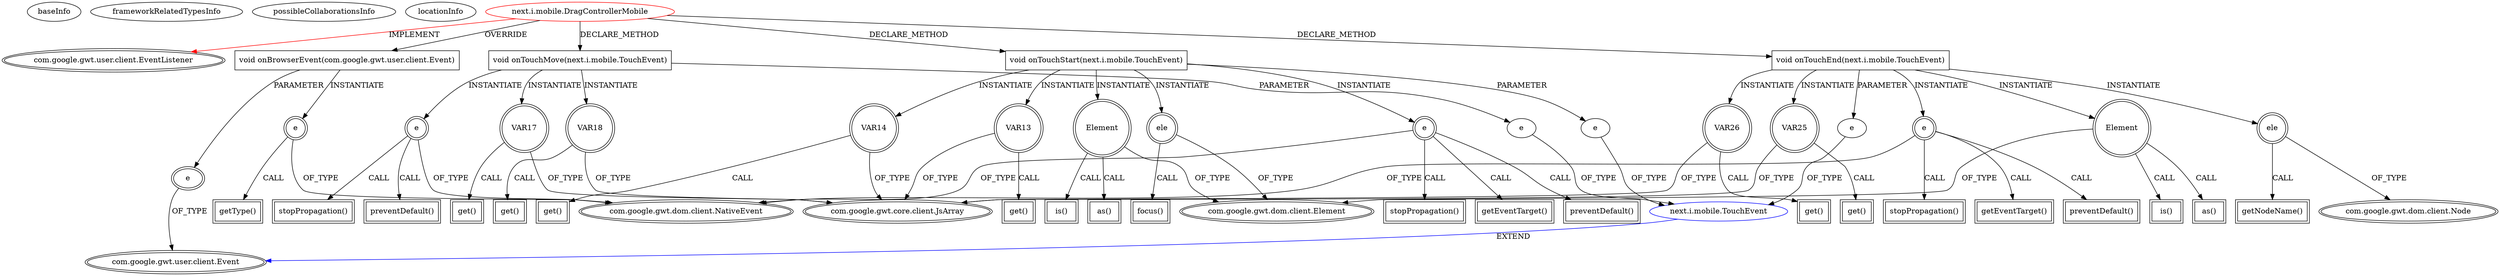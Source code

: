 digraph {
baseInfo[graphId=4169,category="extension_graph",isAnonymous=false,possibleRelation=true]
frameworkRelatedTypesInfo[0="com.google.gwt.user.client.EventListener"]
possibleCollaborationsInfo[0="4169~CLIENT_METHOD_DECLARATION-PARAMETER_DECLARATION-CLIENT_METHOD_DECLARATION-PARAMETER_DECLARATION-CLIENT_METHOD_DECLARATION-PARAMETER_DECLARATION-~com.google.gwt.user.client.EventListener ~com.google.gwt.user.client.Event ~false~false"]
locationInfo[projectName="nextinterfaces-next",filePath="/nextinterfaces-next/next-master/src/next/i/mobile/DragControllerMobile.java",contextSignature="DragControllerMobile",graphId="4169"]
0[label="next.i.mobile.DragControllerMobile",vertexType="ROOT_CLIENT_CLASS_DECLARATION",isFrameworkType=false,color=red]
1[label="com.google.gwt.user.client.EventListener",vertexType="FRAMEWORK_INTERFACE_TYPE",isFrameworkType=true,peripheries=2]
2[label="void onBrowserEvent(com.google.gwt.user.client.Event)",vertexType="OVERRIDING_METHOD_DECLARATION",isFrameworkType=false,shape=box]
3[label="e",vertexType="PARAMETER_DECLARATION",isFrameworkType=true,peripheries=2]
4[label="com.google.gwt.user.client.Event",vertexType="FRAMEWORK_CLASS_TYPE",isFrameworkType=true,peripheries=2]
5[label="e",vertexType="VARIABLE_EXPRESION",isFrameworkType=true,peripheries=2,shape=circle]
7[label="com.google.gwt.dom.client.NativeEvent",vertexType="FRAMEWORK_CLASS_TYPE",isFrameworkType=true,peripheries=2]
6[label="getType()",vertexType="INSIDE_CALL",isFrameworkType=true,peripheries=2,shape=box]
24[label="void onTouchStart(next.i.mobile.TouchEvent)",vertexType="CLIENT_METHOD_DECLARATION",isFrameworkType=false,shape=box]
25[label="e",vertexType="PARAMETER_DECLARATION",isFrameworkType=false]
26[label="next.i.mobile.TouchEvent",vertexType="REFERENCE_CLIENT_CLASS_DECLARATION",isFrameworkType=false,color=blue]
28[label="e",vertexType="VARIABLE_EXPRESION",isFrameworkType=true,peripheries=2,shape=circle]
29[label="getEventTarget()",vertexType="INSIDE_CALL",isFrameworkType=true,peripheries=2,shape=box]
31[label="Element",vertexType="VARIABLE_EXPRESION",isFrameworkType=true,peripheries=2,shape=circle]
33[label="com.google.gwt.dom.client.Element",vertexType="FRAMEWORK_CLASS_TYPE",isFrameworkType=true,peripheries=2]
32[label="is()",vertexType="INSIDE_CALL",isFrameworkType=true,peripheries=2,shape=box]
35[label="as()",vertexType="INSIDE_CALL",isFrameworkType=true,peripheries=2,shape=box]
36[label="ele",vertexType="VARIABLE_EXPRESION",isFrameworkType=true,peripheries=2,shape=circle]
37[label="focus()",vertexType="INSIDE_CALL",isFrameworkType=true,peripheries=2,shape=box]
40[label="preventDefault()",vertexType="INSIDE_CALL",isFrameworkType=true,peripheries=2,shape=box]
42[label="stopPropagation()",vertexType="INSIDE_CALL",isFrameworkType=true,peripheries=2,shape=box]
43[label="VAR13",vertexType="VARIABLE_EXPRESION",isFrameworkType=true,peripheries=2,shape=circle]
45[label="com.google.gwt.core.client.JsArray",vertexType="FRAMEWORK_CLASS_TYPE",isFrameworkType=true,peripheries=2]
44[label="get()",vertexType="INSIDE_CALL",isFrameworkType=true,peripheries=2,shape=box]
46[label="VAR14",vertexType="VARIABLE_EXPRESION",isFrameworkType=true,peripheries=2,shape=circle]
47[label="get()",vertexType="INSIDE_CALL",isFrameworkType=true,peripheries=2,shape=box]
49[label="void onTouchMove(next.i.mobile.TouchEvent)",vertexType="CLIENT_METHOD_DECLARATION",isFrameworkType=false,shape=box]
50[label="e",vertexType="PARAMETER_DECLARATION",isFrameworkType=false]
52[label="e",vertexType="VARIABLE_EXPRESION",isFrameworkType=true,peripheries=2,shape=circle]
53[label="preventDefault()",vertexType="INSIDE_CALL",isFrameworkType=true,peripheries=2,shape=box]
56[label="stopPropagation()",vertexType="INSIDE_CALL",isFrameworkType=true,peripheries=2,shape=box]
57[label="VAR17",vertexType="VARIABLE_EXPRESION",isFrameworkType=true,peripheries=2,shape=circle]
58[label="get()",vertexType="INSIDE_CALL",isFrameworkType=true,peripheries=2,shape=box]
60[label="VAR18",vertexType="VARIABLE_EXPRESION",isFrameworkType=true,peripheries=2,shape=circle]
61[label="get()",vertexType="INSIDE_CALL",isFrameworkType=true,peripheries=2,shape=box]
63[label="void onTouchEnd(next.i.mobile.TouchEvent)",vertexType="CLIENT_METHOD_DECLARATION",isFrameworkType=false,shape=box]
64[label="e",vertexType="PARAMETER_DECLARATION",isFrameworkType=false]
66[label="e",vertexType="VARIABLE_EXPRESION",isFrameworkType=true,peripheries=2,shape=circle]
67[label="getEventTarget()",vertexType="INSIDE_CALL",isFrameworkType=true,peripheries=2,shape=box]
69[label="Element",vertexType="VARIABLE_EXPRESION",isFrameworkType=true,peripheries=2,shape=circle]
70[label="is()",vertexType="INSIDE_CALL",isFrameworkType=true,peripheries=2,shape=box]
73[label="as()",vertexType="INSIDE_CALL",isFrameworkType=true,peripheries=2,shape=box]
74[label="ele",vertexType="VARIABLE_EXPRESION",isFrameworkType=true,peripheries=2,shape=circle]
76[label="com.google.gwt.dom.client.Node",vertexType="FRAMEWORK_CLASS_TYPE",isFrameworkType=true,peripheries=2]
75[label="getNodeName()",vertexType="INSIDE_CALL",isFrameworkType=true,peripheries=2,shape=box]
78[label="preventDefault()",vertexType="INSIDE_CALL",isFrameworkType=true,peripheries=2,shape=box]
80[label="stopPropagation()",vertexType="INSIDE_CALL",isFrameworkType=true,peripheries=2,shape=box]
81[label="VAR25",vertexType="VARIABLE_EXPRESION",isFrameworkType=true,peripheries=2,shape=circle]
82[label="get()",vertexType="INSIDE_CALL",isFrameworkType=true,peripheries=2,shape=box]
84[label="VAR26",vertexType="VARIABLE_EXPRESION",isFrameworkType=true,peripheries=2,shape=circle]
85[label="get()",vertexType="INSIDE_CALL",isFrameworkType=true,peripheries=2,shape=box]
0->1[label="IMPLEMENT",color=red]
0->2[label="OVERRIDE"]
3->4[label="OF_TYPE"]
2->3[label="PARAMETER"]
2->5[label="INSTANTIATE"]
5->7[label="OF_TYPE"]
5->6[label="CALL"]
0->24[label="DECLARE_METHOD"]
26->4[label="EXTEND",color=blue]
25->26[label="OF_TYPE"]
24->25[label="PARAMETER"]
24->28[label="INSTANTIATE"]
28->7[label="OF_TYPE"]
28->29[label="CALL"]
24->31[label="INSTANTIATE"]
31->33[label="OF_TYPE"]
31->32[label="CALL"]
31->35[label="CALL"]
24->36[label="INSTANTIATE"]
36->33[label="OF_TYPE"]
36->37[label="CALL"]
28->40[label="CALL"]
28->42[label="CALL"]
24->43[label="INSTANTIATE"]
43->45[label="OF_TYPE"]
43->44[label="CALL"]
24->46[label="INSTANTIATE"]
46->45[label="OF_TYPE"]
46->47[label="CALL"]
0->49[label="DECLARE_METHOD"]
50->26[label="OF_TYPE"]
49->50[label="PARAMETER"]
49->52[label="INSTANTIATE"]
52->7[label="OF_TYPE"]
52->53[label="CALL"]
52->56[label="CALL"]
49->57[label="INSTANTIATE"]
57->45[label="OF_TYPE"]
57->58[label="CALL"]
49->60[label="INSTANTIATE"]
60->45[label="OF_TYPE"]
60->61[label="CALL"]
0->63[label="DECLARE_METHOD"]
64->26[label="OF_TYPE"]
63->64[label="PARAMETER"]
63->66[label="INSTANTIATE"]
66->7[label="OF_TYPE"]
66->67[label="CALL"]
63->69[label="INSTANTIATE"]
69->33[label="OF_TYPE"]
69->70[label="CALL"]
69->73[label="CALL"]
63->74[label="INSTANTIATE"]
74->76[label="OF_TYPE"]
74->75[label="CALL"]
66->78[label="CALL"]
66->80[label="CALL"]
63->81[label="INSTANTIATE"]
81->45[label="OF_TYPE"]
81->82[label="CALL"]
63->84[label="INSTANTIATE"]
84->45[label="OF_TYPE"]
84->85[label="CALL"]
}
